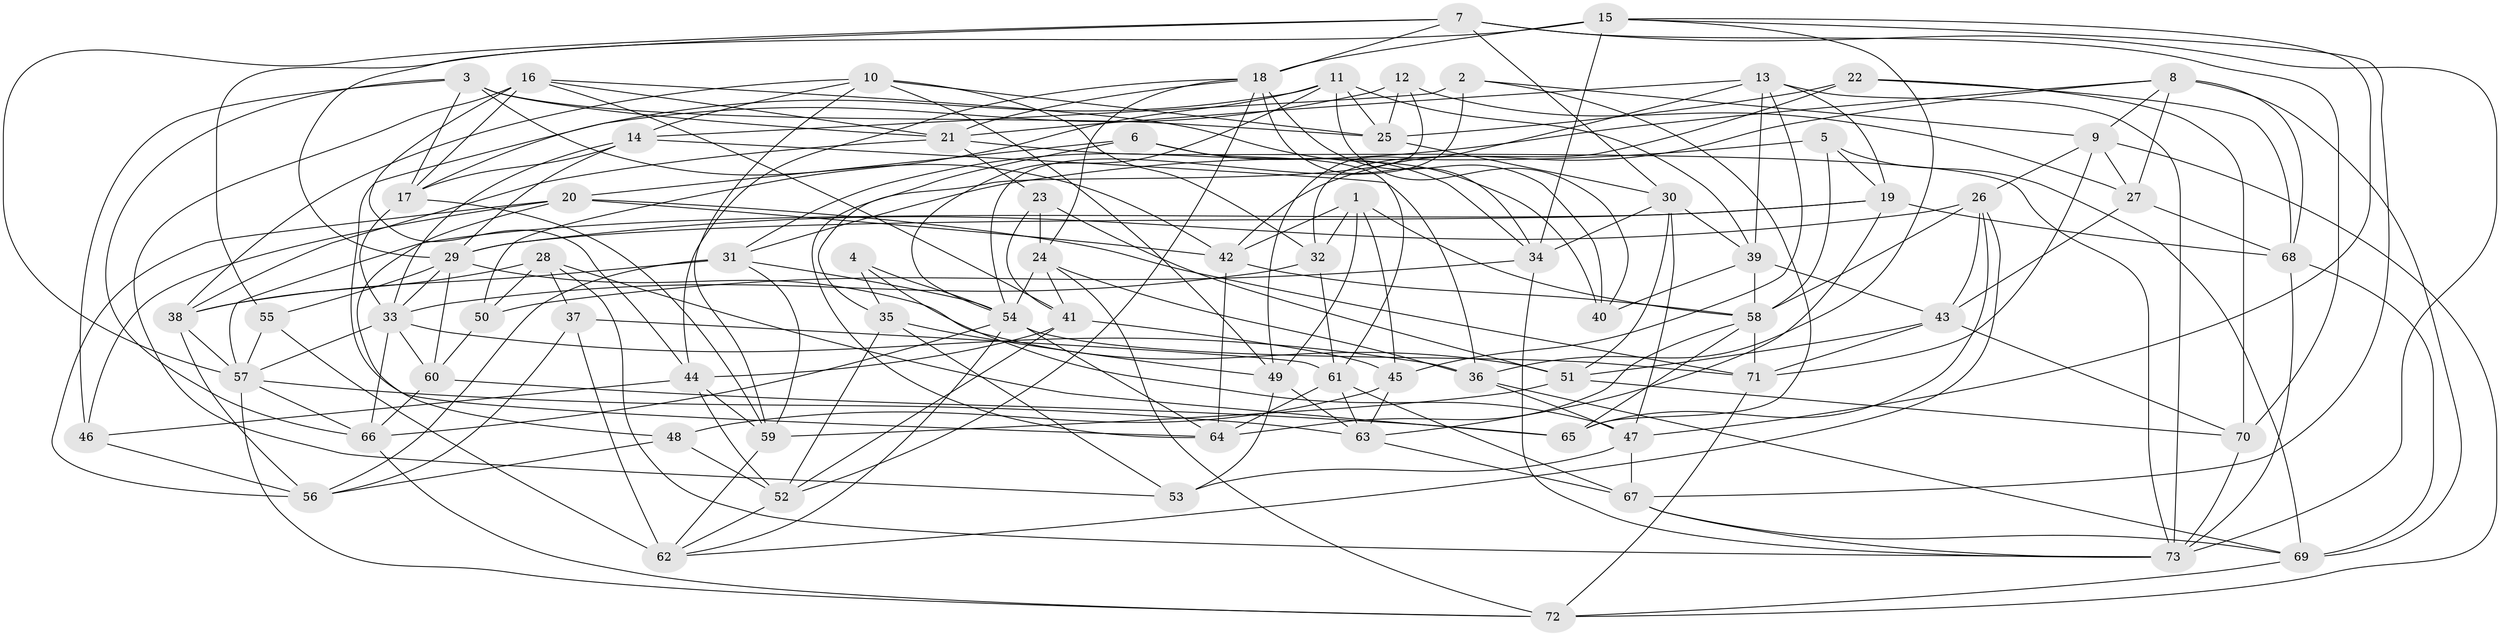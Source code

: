 // original degree distribution, {4: 1.0}
// Generated by graph-tools (version 1.1) at 2025/03/03/09/25 03:03:08]
// undirected, 73 vertices, 208 edges
graph export_dot {
graph [start="1"]
  node [color=gray90,style=filled];
  1;
  2;
  3;
  4;
  5;
  6;
  7;
  8;
  9;
  10;
  11;
  12;
  13;
  14;
  15;
  16;
  17;
  18;
  19;
  20;
  21;
  22;
  23;
  24;
  25;
  26;
  27;
  28;
  29;
  30;
  31;
  32;
  33;
  34;
  35;
  36;
  37;
  38;
  39;
  40;
  41;
  42;
  43;
  44;
  45;
  46;
  47;
  48;
  49;
  50;
  51;
  52;
  53;
  54;
  55;
  56;
  57;
  58;
  59;
  60;
  61;
  62;
  63;
  64;
  65;
  66;
  67;
  68;
  69;
  70;
  71;
  72;
  73;
  1 -- 32 [weight=1.0];
  1 -- 42 [weight=1.0];
  1 -- 45 [weight=2.0];
  1 -- 49 [weight=1.0];
  1 -- 58 [weight=1.0];
  2 -- 9 [weight=1.0];
  2 -- 14 [weight=1.0];
  2 -- 54 [weight=1.0];
  2 -- 65 [weight=1.0];
  3 -- 17 [weight=1.0];
  3 -- 21 [weight=1.0];
  3 -- 25 [weight=1.0];
  3 -- 42 [weight=1.0];
  3 -- 46 [weight=1.0];
  3 -- 66 [weight=1.0];
  4 -- 35 [weight=1.0];
  4 -- 47 [weight=1.0];
  4 -- 54 [weight=2.0];
  5 -- 19 [weight=1.0];
  5 -- 31 [weight=1.0];
  5 -- 58 [weight=1.0];
  5 -- 69 [weight=1.0];
  6 -- 20 [weight=1.0];
  6 -- 34 [weight=1.0];
  6 -- 61 [weight=1.0];
  6 -- 64 [weight=1.0];
  7 -- 18 [weight=1.0];
  7 -- 29 [weight=1.0];
  7 -- 30 [weight=1.0];
  7 -- 57 [weight=1.0];
  7 -- 70 [weight=1.0];
  7 -- 73 [weight=1.0];
  8 -- 9 [weight=1.0];
  8 -- 27 [weight=1.0];
  8 -- 31 [weight=1.0];
  8 -- 42 [weight=1.0];
  8 -- 68 [weight=1.0];
  8 -- 69 [weight=1.0];
  9 -- 26 [weight=1.0];
  9 -- 27 [weight=1.0];
  9 -- 71 [weight=1.0];
  9 -- 72 [weight=1.0];
  10 -- 14 [weight=1.0];
  10 -- 25 [weight=1.0];
  10 -- 32 [weight=1.0];
  10 -- 38 [weight=1.0];
  10 -- 49 [weight=1.0];
  10 -- 59 [weight=1.0];
  11 -- 17 [weight=1.0];
  11 -- 25 [weight=1.0];
  11 -- 39 [weight=1.0];
  11 -- 40 [weight=1.0];
  11 -- 50 [weight=1.0];
  11 -- 54 [weight=1.0];
  12 -- 25 [weight=1.0];
  12 -- 27 [weight=2.0];
  12 -- 35 [weight=2.0];
  12 -- 64 [weight=1.0];
  13 -- 19 [weight=1.0];
  13 -- 21 [weight=1.0];
  13 -- 39 [weight=1.0];
  13 -- 45 [weight=1.0];
  13 -- 49 [weight=1.0];
  13 -- 73 [weight=1.0];
  14 -- 17 [weight=1.0];
  14 -- 29 [weight=1.0];
  14 -- 33 [weight=1.0];
  14 -- 36 [weight=1.0];
  15 -- 18 [weight=1.0];
  15 -- 34 [weight=1.0];
  15 -- 36 [weight=1.0];
  15 -- 47 [weight=1.0];
  15 -- 55 [weight=1.0];
  15 -- 67 [weight=1.0];
  16 -- 17 [weight=1.0];
  16 -- 21 [weight=1.0];
  16 -- 40 [weight=1.0];
  16 -- 41 [weight=1.0];
  16 -- 44 [weight=1.0];
  16 -- 53 [weight=1.0];
  17 -- 33 [weight=1.0];
  17 -- 59 [weight=1.0];
  18 -- 21 [weight=1.0];
  18 -- 24 [weight=1.0];
  18 -- 34 [weight=1.0];
  18 -- 40 [weight=1.0];
  18 -- 44 [weight=1.0];
  18 -- 52 [weight=1.0];
  19 -- 29 [weight=1.0];
  19 -- 57 [weight=1.0];
  19 -- 63 [weight=1.0];
  19 -- 68 [weight=1.0];
  20 -- 42 [weight=1.0];
  20 -- 46 [weight=1.0];
  20 -- 48 [weight=1.0];
  20 -- 56 [weight=1.0];
  20 -- 71 [weight=1.0];
  21 -- 23 [weight=1.0];
  21 -- 38 [weight=1.0];
  21 -- 73 [weight=2.0];
  22 -- 25 [weight=1.0];
  22 -- 32 [weight=1.0];
  22 -- 68 [weight=1.0];
  22 -- 70 [weight=1.0];
  23 -- 24 [weight=1.0];
  23 -- 41 [weight=1.0];
  23 -- 51 [weight=1.0];
  24 -- 36 [weight=1.0];
  24 -- 41 [weight=1.0];
  24 -- 54 [weight=1.0];
  24 -- 72 [weight=1.0];
  25 -- 30 [weight=1.0];
  26 -- 29 [weight=1.0];
  26 -- 43 [weight=1.0];
  26 -- 58 [weight=1.0];
  26 -- 62 [weight=1.0];
  26 -- 65 [weight=1.0];
  27 -- 43 [weight=1.0];
  27 -- 68 [weight=1.0];
  28 -- 37 [weight=1.0];
  28 -- 38 [weight=1.0];
  28 -- 50 [weight=1.0];
  28 -- 65 [weight=2.0];
  28 -- 73 [weight=1.0];
  29 -- 33 [weight=1.0];
  29 -- 51 [weight=1.0];
  29 -- 55 [weight=1.0];
  29 -- 60 [weight=1.0];
  30 -- 34 [weight=1.0];
  30 -- 39 [weight=1.0];
  30 -- 47 [weight=1.0];
  30 -- 51 [weight=1.0];
  31 -- 38 [weight=1.0];
  31 -- 54 [weight=1.0];
  31 -- 56 [weight=1.0];
  31 -- 59 [weight=1.0];
  32 -- 33 [weight=2.0];
  32 -- 61 [weight=1.0];
  33 -- 36 [weight=1.0];
  33 -- 57 [weight=1.0];
  33 -- 60 [weight=2.0];
  33 -- 66 [weight=1.0];
  34 -- 50 [weight=1.0];
  34 -- 73 [weight=1.0];
  35 -- 49 [weight=1.0];
  35 -- 52 [weight=1.0];
  35 -- 53 [weight=1.0];
  36 -- 47 [weight=1.0];
  36 -- 69 [weight=1.0];
  37 -- 56 [weight=1.0];
  37 -- 61 [weight=1.0];
  37 -- 62 [weight=1.0];
  38 -- 56 [weight=1.0];
  38 -- 57 [weight=1.0];
  39 -- 40 [weight=1.0];
  39 -- 43 [weight=1.0];
  39 -- 58 [weight=1.0];
  41 -- 44 [weight=1.0];
  41 -- 45 [weight=1.0];
  41 -- 52 [weight=1.0];
  42 -- 58 [weight=1.0];
  42 -- 64 [weight=1.0];
  43 -- 51 [weight=1.0];
  43 -- 70 [weight=1.0];
  43 -- 71 [weight=1.0];
  44 -- 46 [weight=1.0];
  44 -- 52 [weight=1.0];
  44 -- 59 [weight=1.0];
  45 -- 48 [weight=1.0];
  45 -- 63 [weight=1.0];
  46 -- 56 [weight=1.0];
  47 -- 53 [weight=1.0];
  47 -- 67 [weight=1.0];
  48 -- 52 [weight=1.0];
  48 -- 56 [weight=1.0];
  49 -- 53 [weight=1.0];
  49 -- 63 [weight=1.0];
  50 -- 60 [weight=1.0];
  51 -- 59 [weight=1.0];
  51 -- 70 [weight=1.0];
  52 -- 62 [weight=1.0];
  54 -- 62 [weight=1.0];
  54 -- 64 [weight=1.0];
  54 -- 66 [weight=1.0];
  54 -- 71 [weight=1.0];
  55 -- 57 [weight=1.0];
  55 -- 62 [weight=1.0];
  57 -- 63 [weight=1.0];
  57 -- 66 [weight=1.0];
  57 -- 72 [weight=1.0];
  58 -- 64 [weight=1.0];
  58 -- 65 [weight=1.0];
  58 -- 71 [weight=1.0];
  59 -- 62 [weight=1.0];
  60 -- 65 [weight=1.0];
  60 -- 66 [weight=1.0];
  61 -- 63 [weight=1.0];
  61 -- 64 [weight=1.0];
  61 -- 67 [weight=1.0];
  63 -- 67 [weight=1.0];
  66 -- 72 [weight=1.0];
  67 -- 69 [weight=1.0];
  67 -- 73 [weight=1.0];
  68 -- 69 [weight=1.0];
  68 -- 73 [weight=1.0];
  69 -- 72 [weight=1.0];
  70 -- 73 [weight=2.0];
  71 -- 72 [weight=1.0];
}
